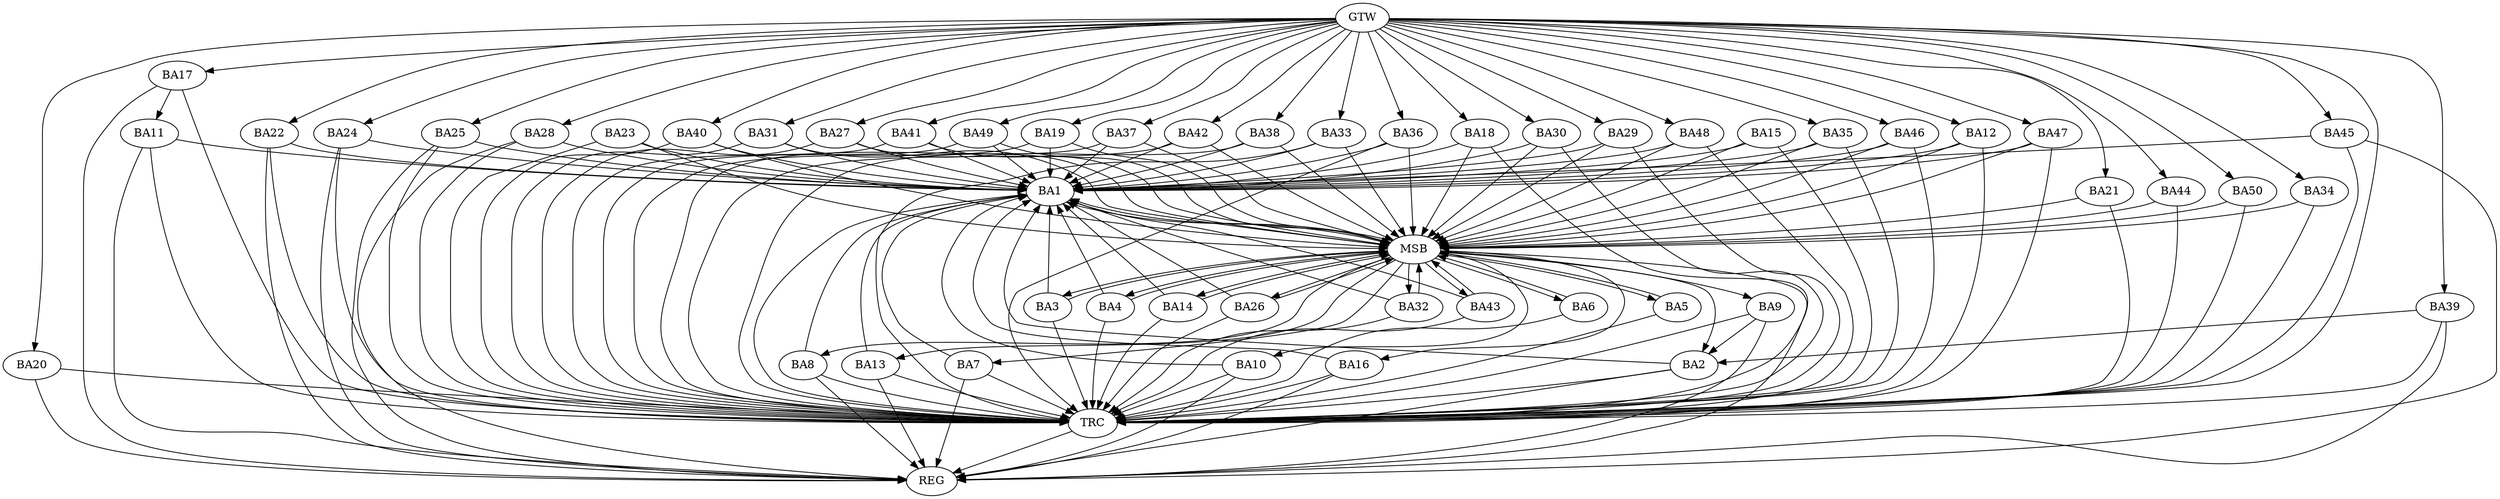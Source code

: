 strict digraph G {
  BA1 [ label="BA1" ];
  BA2 [ label="BA2" ];
  BA3 [ label="BA3" ];
  BA4 [ label="BA4" ];
  BA5 [ label="BA5" ];
  BA6 [ label="BA6" ];
  BA7 [ label="BA7" ];
  BA8 [ label="BA8" ];
  BA9 [ label="BA9" ];
  BA10 [ label="BA10" ];
  BA11 [ label="BA11" ];
  BA12 [ label="BA12" ];
  BA13 [ label="BA13" ];
  BA14 [ label="BA14" ];
  BA15 [ label="BA15" ];
  BA16 [ label="BA16" ];
  BA17 [ label="BA17" ];
  BA18 [ label="BA18" ];
  BA19 [ label="BA19" ];
  BA20 [ label="BA20" ];
  BA21 [ label="BA21" ];
  BA22 [ label="BA22" ];
  BA23 [ label="BA23" ];
  BA24 [ label="BA24" ];
  BA25 [ label="BA25" ];
  BA26 [ label="BA26" ];
  BA27 [ label="BA27" ];
  BA28 [ label="BA28" ];
  BA29 [ label="BA29" ];
  BA30 [ label="BA30" ];
  BA31 [ label="BA31" ];
  BA32 [ label="BA32" ];
  BA33 [ label="BA33" ];
  BA34 [ label="BA34" ];
  BA35 [ label="BA35" ];
  BA36 [ label="BA36" ];
  BA37 [ label="BA37" ];
  BA38 [ label="BA38" ];
  BA39 [ label="BA39" ];
  BA40 [ label="BA40" ];
  BA41 [ label="BA41" ];
  BA42 [ label="BA42" ];
  BA43 [ label="BA43" ];
  BA44 [ label="BA44" ];
  BA45 [ label="BA45" ];
  BA46 [ label="BA46" ];
  BA47 [ label="BA47" ];
  BA48 [ label="BA48" ];
  BA49 [ label="BA49" ];
  BA50 [ label="BA50" ];
  GTW [ label="GTW" ];
  REG [ label="REG" ];
  MSB [ label="MSB" ];
  TRC [ label="TRC" ];
  BA2 -> BA1;
  BA7 -> BA1;
  BA8 -> BA1;
  BA9 -> BA2;
  BA10 -> BA1;
  BA11 -> BA1;
  BA17 -> BA11;
  BA22 -> BA1;
  BA25 -> BA1;
  BA39 -> BA2;
  GTW -> BA12;
  GTW -> BA17;
  GTW -> BA18;
  GTW -> BA19;
  GTW -> BA20;
  GTW -> BA21;
  GTW -> BA22;
  GTW -> BA24;
  GTW -> BA25;
  GTW -> BA27;
  GTW -> BA28;
  GTW -> BA29;
  GTW -> BA30;
  GTW -> BA31;
  GTW -> BA33;
  GTW -> BA34;
  GTW -> BA35;
  GTW -> BA36;
  GTW -> BA37;
  GTW -> BA38;
  GTW -> BA39;
  GTW -> BA40;
  GTW -> BA41;
  GTW -> BA42;
  GTW -> BA44;
  GTW -> BA45;
  GTW -> BA46;
  GTW -> BA47;
  GTW -> BA48;
  GTW -> BA49;
  GTW -> BA50;
  BA2 -> REG;
  BA7 -> REG;
  BA8 -> REG;
  BA9 -> REG;
  BA10 -> REG;
  BA11 -> REG;
  BA13 -> REG;
  BA16 -> REG;
  BA17 -> REG;
  BA20 -> REG;
  BA22 -> REG;
  BA24 -> REG;
  BA25 -> REG;
  BA28 -> REG;
  BA39 -> REG;
  BA45 -> REG;
  BA1 -> MSB;
  MSB -> BA2;
  MSB -> REG;
  BA3 -> MSB;
  BA4 -> MSB;
  BA5 -> MSB;
  MSB -> BA1;
  BA6 -> MSB;
  MSB -> BA4;
  BA12 -> MSB;
  MSB -> BA3;
  BA14 -> MSB;
  BA15 -> MSB;
  BA18 -> MSB;
  MSB -> BA7;
  BA19 -> MSB;
  BA21 -> MSB;
  MSB -> BA6;
  BA23 -> MSB;
  MSB -> BA9;
  BA26 -> MSB;
  MSB -> BA5;
  BA27 -> MSB;
  BA29 -> MSB;
  BA30 -> MSB;
  BA31 -> MSB;
  BA32 -> MSB;
  MSB -> BA13;
  BA33 -> MSB;
  BA34 -> MSB;
  MSB -> BA32;
  BA35 -> MSB;
  BA36 -> MSB;
  BA37 -> MSB;
  BA38 -> MSB;
  BA40 -> MSB;
  MSB -> BA16;
  BA41 -> MSB;
  MSB -> BA8;
  BA42 -> MSB;
  BA43 -> MSB;
  MSB -> BA14;
  BA44 -> MSB;
  MSB -> BA43;
  BA46 -> MSB;
  BA47 -> MSB;
  BA48 -> MSB;
  MSB -> BA10;
  BA49 -> MSB;
  MSB -> BA26;
  BA50 -> MSB;
  BA1 -> TRC;
  BA2 -> TRC;
  BA3 -> TRC;
  BA4 -> TRC;
  BA5 -> TRC;
  BA6 -> TRC;
  BA7 -> TRC;
  BA8 -> TRC;
  BA9 -> TRC;
  BA10 -> TRC;
  BA11 -> TRC;
  BA12 -> TRC;
  BA13 -> TRC;
  BA14 -> TRC;
  BA15 -> TRC;
  BA16 -> TRC;
  BA17 -> TRC;
  BA18 -> TRC;
  BA19 -> TRC;
  BA20 -> TRC;
  BA21 -> TRC;
  BA22 -> TRC;
  BA23 -> TRC;
  BA24 -> TRC;
  BA25 -> TRC;
  BA26 -> TRC;
  BA27 -> TRC;
  BA28 -> TRC;
  BA29 -> TRC;
  BA30 -> TRC;
  BA31 -> TRC;
  BA32 -> TRC;
  BA33 -> TRC;
  BA34 -> TRC;
  BA35 -> TRC;
  BA36 -> TRC;
  BA37 -> TRC;
  BA38 -> TRC;
  BA39 -> TRC;
  BA40 -> TRC;
  BA41 -> TRC;
  BA42 -> TRC;
  BA43 -> TRC;
  BA44 -> TRC;
  BA45 -> TRC;
  BA46 -> TRC;
  BA47 -> TRC;
  BA48 -> TRC;
  BA49 -> TRC;
  BA50 -> TRC;
  GTW -> TRC;
  TRC -> REG;
  BA23 -> BA1;
  BA13 -> BA1;
  BA36 -> BA1;
  BA47 -> BA1;
  BA4 -> BA1;
  BA15 -> BA1;
  BA30 -> BA1;
  BA27 -> BA1;
  BA41 -> BA1;
  BA31 -> BA1;
  BA46 -> BA1;
  BA12 -> BA1;
  BA24 -> BA1;
  BA33 -> BA1;
  BA16 -> BA1;
  BA48 -> BA1;
  BA38 -> BA1;
  BA42 -> BA1;
  BA35 -> BA1;
  BA3 -> BA1;
  BA49 -> BA1;
  BA14 -> BA1;
  BA26 -> BA1;
  BA32 -> BA1;
  BA40 -> BA1;
  BA37 -> BA1;
  BA29 -> BA1;
  BA18 -> BA1;
  BA19 -> BA1;
  BA45 -> BA1;
  BA43 -> BA1;
  BA28 -> BA1;
}
